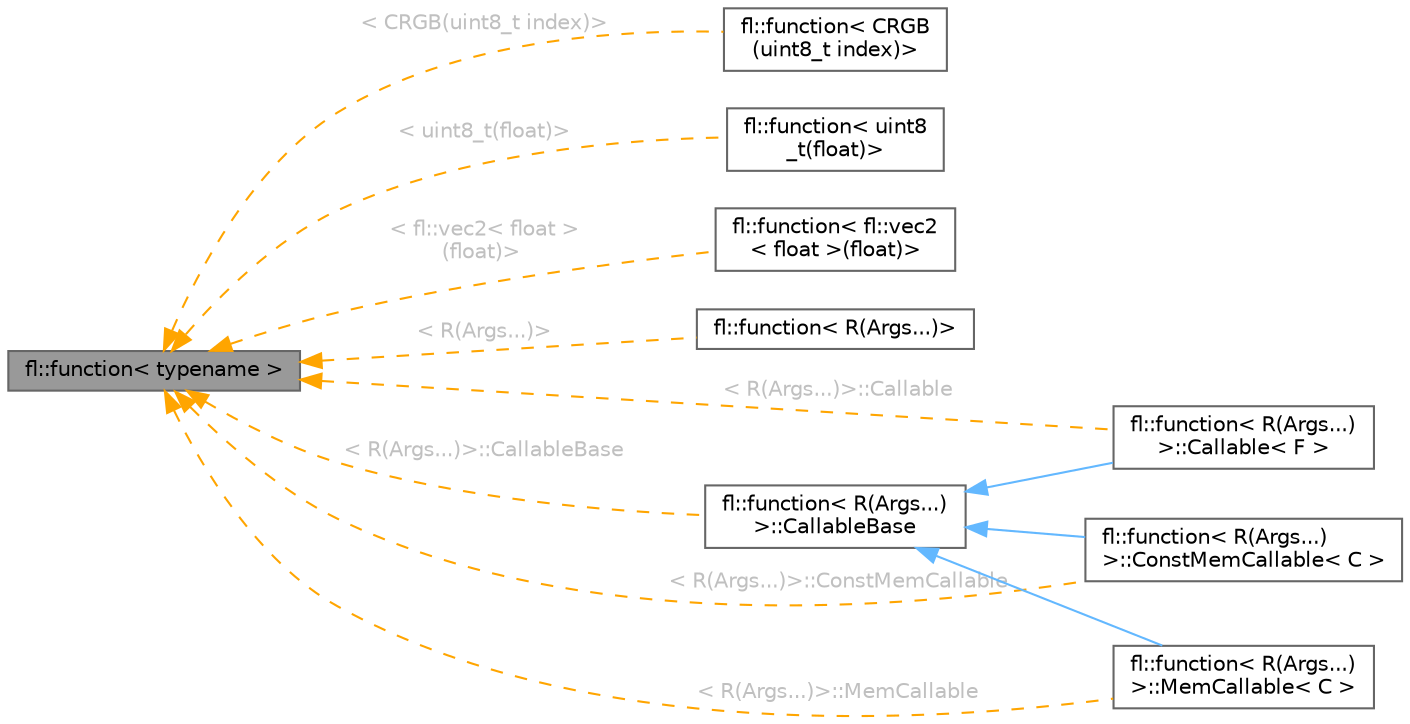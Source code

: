 digraph "fl::function&lt; typename &gt;"
{
 // INTERACTIVE_SVG=YES
 // LATEX_PDF_SIZE
  bgcolor="transparent";
  edge [fontname=Helvetica,fontsize=10,labelfontname=Helvetica,labelfontsize=10];
  node [fontname=Helvetica,fontsize=10,shape=box,height=0.2,width=0.4];
  rankdir="LR";
  Node1 [id="Node000001",label="fl::function\< typename \>",height=0.2,width=0.4,color="gray40", fillcolor="grey60", style="filled", fontcolor="black",tooltip=" "];
  Node1 -> Node2 [id="edge1_Node000001_Node000002",dir="back",color="orange",style="dashed",tooltip=" ",label=" \< CRGB(uint8_t index)\>",fontcolor="grey" ];
  Node2 [id="Node000002",label="fl::function\< CRGB\l(uint8_t index)\>",height=0.2,width=0.4,color="gray40", fillcolor="white", style="filled",URL="$d4/d36/namespacefl.html#d4/d36/namespacefl",tooltip=" "];
  Node1 -> Node3 [id="edge2_Node000001_Node000003",dir="back",color="orange",style="dashed",tooltip=" ",label=" \< uint8_t(float)\>",fontcolor="grey" ];
  Node3 [id="Node000003",label="fl::function\< uint8\l_t(float)\>",height=0.2,width=0.4,color="gray40", fillcolor="white", style="filled",URL="$d4/d36/namespacefl.html#d4/d36/namespacefl",tooltip=" "];
  Node1 -> Node4 [id="edge3_Node000001_Node000004",dir="back",color="orange",style="dashed",tooltip=" ",label=" \< fl::vec2\< float \>\l(float)\>",fontcolor="grey" ];
  Node4 [id="Node000004",label="fl::function\< fl::vec2\l\< float \>(float)\>",height=0.2,width=0.4,color="gray40", fillcolor="white", style="filled",URL="$d4/d36/namespacefl.html#d4/d36/namespacefl",tooltip=" "];
  Node1 -> Node5 [id="edge4_Node000001_Node000005",dir="back",color="orange",style="dashed",tooltip=" ",label=" \< R(Args...)\>",fontcolor="grey" ];
  Node5 [id="Node000005",label="fl::function\< R(Args...)\>",height=0.2,width=0.4,color="gray40", fillcolor="white", style="filled",URL="$d5/d9d/classfl_1_1function_3_01_r_07_args_8_8_8_08_4.html",tooltip=" "];
  Node1 -> Node6 [id="edge5_Node000001_Node000006",dir="back",color="orange",style="dashed",tooltip=" ",label=" \< R(Args...)\>::Callable",fontcolor="grey" ];
  Node6 [id="Node000006",label="fl::function\< R(Args...)\l\>::Callable\< F \>",height=0.2,width=0.4,color="gray40", fillcolor="white", style="filled",URL="$dc/da9/structfl_1_1function_3_01_r_07_args_8_8_8_08_4_1_1_callable.html",tooltip=" "];
  Node1 -> Node7 [id="edge6_Node000001_Node000007",dir="back",color="orange",style="dashed",tooltip=" ",label=" \< R(Args...)\>::CallableBase",fontcolor="grey" ];
  Node7 [id="Node000007",label="fl::function\< R(Args...)\l\>::CallableBase",height=0.2,width=0.4,color="gray40", fillcolor="white", style="filled",URL="$dd/d15/structfl_1_1function_3_01_r_07_args_8_8_8_08_4_1_1_callable_base.html",tooltip=" "];
  Node7 -> Node6 [id="edge7_Node000007_Node000006",dir="back",color="steelblue1",style="solid",tooltip=" "];
  Node7 -> Node8 [id="edge8_Node000007_Node000008",dir="back",color="steelblue1",style="solid",tooltip=" "];
  Node8 [id="Node000008",label="fl::function\< R(Args...)\l\>::ConstMemCallable\< C \>",height=0.2,width=0.4,color="gray40", fillcolor="white", style="filled",URL="$d5/d17/structfl_1_1function_3_01_r_07_args_8_8_8_08_4_1_1_const_mem_callable.html",tooltip=" "];
  Node7 -> Node9 [id="edge9_Node000007_Node000009",dir="back",color="steelblue1",style="solid",tooltip=" "];
  Node9 [id="Node000009",label="fl::function\< R(Args...)\l\>::MemCallable\< C \>",height=0.2,width=0.4,color="gray40", fillcolor="white", style="filled",URL="$dc/da3/structfl_1_1function_3_01_r_07_args_8_8_8_08_4_1_1_mem_callable.html",tooltip=" "];
  Node1 -> Node8 [id="edge10_Node000001_Node000008",dir="back",color="orange",style="dashed",tooltip=" ",label=" \< R(Args...)\>::ConstMemCallable",fontcolor="grey" ];
  Node1 -> Node9 [id="edge11_Node000001_Node000009",dir="back",color="orange",style="dashed",tooltip=" ",label=" \< R(Args...)\>::MemCallable",fontcolor="grey" ];
}
